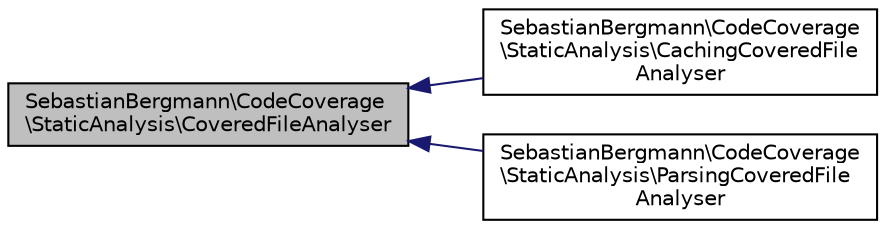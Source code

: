 digraph "SebastianBergmann\CodeCoverage\StaticAnalysis\CoveredFileAnalyser"
{
  edge [fontname="Helvetica",fontsize="10",labelfontname="Helvetica",labelfontsize="10"];
  node [fontname="Helvetica",fontsize="10",shape=record];
  rankdir="LR";
  Node0 [label="SebastianBergmann\\CodeCoverage\l\\StaticAnalysis\\CoveredFileAnalyser",height=0.2,width=0.4,color="black", fillcolor="grey75", style="filled", fontcolor="black"];
  Node0 -> Node1 [dir="back",color="midnightblue",fontsize="10",style="solid",fontname="Helvetica"];
  Node1 [label="SebastianBergmann\\CodeCoverage\l\\StaticAnalysis\\CachingCoveredFile\lAnalyser",height=0.2,width=0.4,color="black", fillcolor="white", style="filled",URL="$classSebastianBergmann_1_1CodeCoverage_1_1StaticAnalysis_1_1CachingCoveredFileAnalyser.html"];
  Node0 -> Node2 [dir="back",color="midnightblue",fontsize="10",style="solid",fontname="Helvetica"];
  Node2 [label="SebastianBergmann\\CodeCoverage\l\\StaticAnalysis\\ParsingCoveredFile\lAnalyser",height=0.2,width=0.4,color="black", fillcolor="white", style="filled",URL="$classSebastianBergmann_1_1CodeCoverage_1_1StaticAnalysis_1_1ParsingCoveredFileAnalyser.html"];
}
